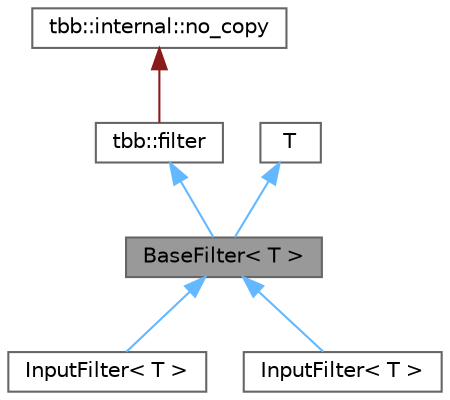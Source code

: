 digraph "BaseFilter&lt; T &gt;"
{
 // LATEX_PDF_SIZE
  bgcolor="transparent";
  edge [fontname=Helvetica,fontsize=10,labelfontname=Helvetica,labelfontsize=10];
  node [fontname=Helvetica,fontsize=10,shape=box,height=0.2,width=0.4];
  Node1 [id="Node000001",label="BaseFilter\< T \>",height=0.2,width=0.4,color="gray40", fillcolor="grey60", style="filled", fontcolor="black",tooltip=" "];
  Node2 -> Node1 [id="edge6_Node000001_Node000002",dir="back",color="steelblue1",style="solid",tooltip=" "];
  Node2 [id="Node000002",label="tbb::filter",height=0.2,width=0.4,color="gray40", fillcolor="white", style="filled",URL="$classtbb_1_1filter.html",tooltip="A stage in a pipeline."];
  Node3 -> Node2 [id="edge7_Node000002_Node000003",dir="back",color="firebrick4",style="solid",tooltip=" "];
  Node3 [id="Node000003",label="tbb::internal::no_copy",height=0.2,width=0.4,color="gray40", fillcolor="white", style="filled",tooltip=" "];
  Node4 -> Node1 [id="edge8_Node000001_Node000004",dir="back",color="steelblue1",style="solid",tooltip=" "];
  Node4 [id="Node000004",label="T",height=0.2,width=0.4,color="gray40", fillcolor="white", style="filled",URL="$class_eigen_1_1_triplet.html",tooltip=" "];
  Node1 -> Node5 [id="edge9_Node000001_Node000005",dir="back",color="steelblue1",style="solid",tooltip=" "];
  Node5 [id="Node000005",label="InputFilter\< T \>",height=0.2,width=0.4,color="gray40", fillcolor="white", style="filled",URL="$class_input_filter.html",tooltip=" "];
  Node1 -> Node6 [id="edge10_Node000001_Node000006",dir="back",color="steelblue1",style="solid",tooltip=" "];
  Node6 [id="Node000006",label="InputFilter\< T \>",height=0.2,width=0.4,color="gray40", fillcolor="white", style="filled",URL="$class_input_filter.html",tooltip=" "];
}
